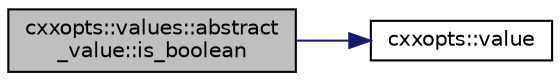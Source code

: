digraph "cxxopts::values::abstract_value::is_boolean"
{
 // LATEX_PDF_SIZE
  edge [fontname="Helvetica",fontsize="10",labelfontname="Helvetica",labelfontsize="10"];
  node [fontname="Helvetica",fontsize="10",shape=record];
  rankdir="LR";
  Node1 [label="cxxopts::values::abstract\l_value::is_boolean",height=0.2,width=0.4,color="black", fillcolor="grey75", style="filled", fontcolor="black",tooltip=" "];
  Node1 -> Node2 [color="midnightblue",fontsize="10",style="solid",fontname="Helvetica"];
  Node2 [label="cxxopts::value",height=0.2,width=0.4,color="black", fillcolor="white", style="filled",URL="$namespacecxxopts.html#a9a3c999d4e9bd55dec5daa5daef79c26",tooltip=" "];
}
